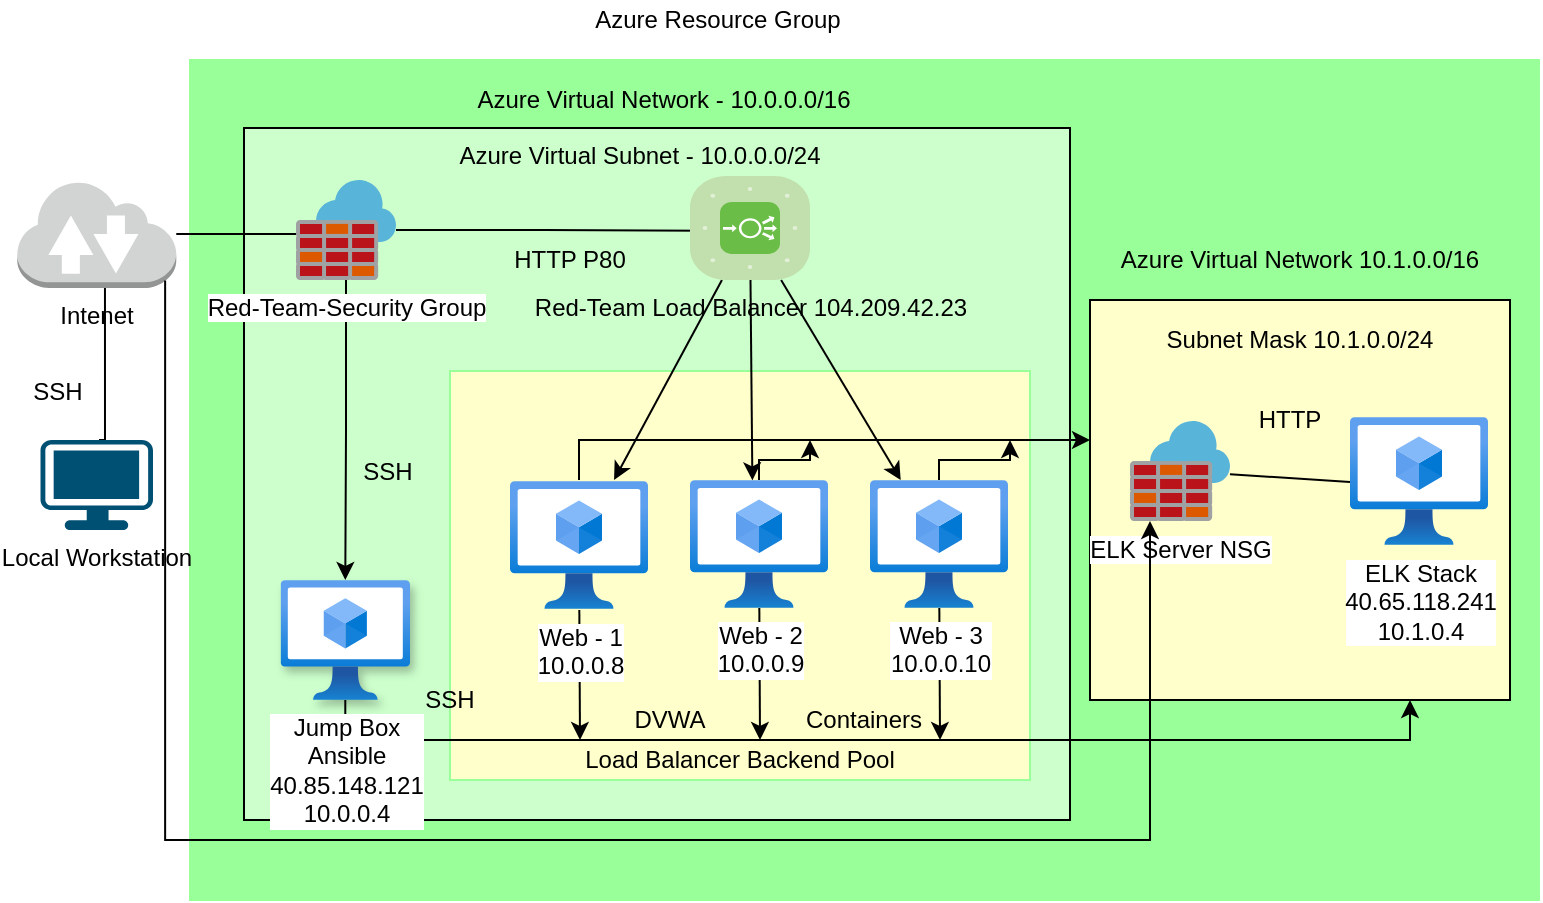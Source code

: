 <mxfile version="13.7.6" type="google"><diagram id="_CvRGwfRlR__MOY2IqUT" name="Page-1"><mxGraphModel dx="1038" dy="548" grid="1" gridSize="10" guides="1" tooltips="1" connect="1" arrows="1" fold="1" page="1" pageScale="1" pageWidth="1654" pageHeight="2336" math="0" shadow="0"><root><mxCell id="0"/><mxCell id="1" parent="0"/><mxCell id="aF_HN1WLAERR_NGbHa-1-68" value="" style="rounded=0;whiteSpace=wrap;html=1;shadow=0;strokeColor=#99FF99;fillColor=#99FF99;" vertex="1" parent="1"><mxGeometry x="100" y="100" width="674.5" height="420" as="geometry"/></mxCell><mxCell id="aF_HN1WLAERR_NGbHa-1-69" value="" style="rounded=0;whiteSpace=wrap;html=1;shadow=0;fillColor=#FFFFCC;" vertex="1" parent="1"><mxGeometry x="550" y="220" width="210" height="200" as="geometry"/></mxCell><mxCell id="aF_HN1WLAERR_NGbHa-1-66" value="" style="rounded=0;whiteSpace=wrap;html=1;shadow=0;fillColor=#CCFFCC;" vertex="1" parent="1"><mxGeometry x="127" y="134" width="413" height="346" as="geometry"/></mxCell><mxCell id="aF_HN1WLAERR_NGbHa-1-96" value="" style="rounded=0;whiteSpace=wrap;html=1;shadow=0;strokeColor=#99FF99;fillColor=#FFFFCC;" vertex="1" parent="1"><mxGeometry x="230" y="255.5" width="290" height="204.5" as="geometry"/></mxCell><mxCell id="aF_HN1WLAERR_NGbHa-1-51" style="edgeStyle=orthogonalEdgeStyle;rounded=0;orthogonalLoop=1;jettySize=auto;html=1;entryX=0.539;entryY=0.63;entryDx=0;entryDy=0;entryPerimeter=0;" edge="1" parent="1"><mxGeometry relative="1" as="geometry"><mxPoint x="54.5" y="290" as="sourcePoint"/><mxPoint x="57.481" y="194.02" as="targetPoint"/><Array as="points"><mxPoint x="57" y="290"/></Array></mxGeometry></mxCell><mxCell id="aF_HN1WLAERR_NGbHa-1-1" value="Local Workstation" style="points=[[0.03,0.03,0],[0.5,0,0],[0.97,0.03,0],[1,0.4,0],[0.97,0.745,0],[0.5,1,0],[0.03,0.745,0],[0,0.4,0]];verticalLabelPosition=bottom;html=1;verticalAlign=top;aspect=fixed;align=center;pointerEvents=1;shape=mxgraph.cisco19.workstation;fillColor=#005073;strokeColor=none;" vertex="1" parent="1"><mxGeometry x="25.25" y="290" width="56.25" height="45" as="geometry"/></mxCell><mxCell id="aF_HN1WLAERR_NGbHa-1-53" style="edgeStyle=orthogonalEdgeStyle;rounded=0;orthogonalLoop=1;jettySize=auto;html=1;entryX=0.4;entryY=0.54;entryDx=0;entryDy=0;entryPerimeter=0;" edge="1" parent="1" source="aF_HN1WLAERR_NGbHa-1-2" target="aF_HN1WLAERR_NGbHa-1-9"><mxGeometry relative="1" as="geometry"/></mxCell><mxCell id="aF_HN1WLAERR_NGbHa-1-2" value="Intenet" style="outlineConnect=0;dashed=0;verticalLabelPosition=bottom;verticalAlign=top;align=center;html=1;shape=mxgraph.aws3.internet_2;fillColor=#D2D3D3;gradientColor=none;" vertex="1" parent="1"><mxGeometry x="13.63" y="160" width="79.5" height="54" as="geometry"/></mxCell><mxCell id="aF_HN1WLAERR_NGbHa-1-60" style="edgeStyle=none;rounded=0;orthogonalLoop=1;jettySize=auto;html=1;" edge="1" parent="1" source="aF_HN1WLAERR_NGbHa-1-3"><mxGeometry relative="1" as="geometry"><mxPoint x="295" y="440" as="targetPoint"/></mxGeometry></mxCell><mxCell id="aF_HN1WLAERR_NGbHa-1-78" style="edgeStyle=elbowEdgeStyle;rounded=0;orthogonalLoop=1;jettySize=auto;elbow=vertical;html=1;" edge="1" parent="1" source="aF_HN1WLAERR_NGbHa-1-3" target="aF_HN1WLAERR_NGbHa-1-69"><mxGeometry relative="1" as="geometry"><Array as="points"><mxPoint x="530" y="290"/></Array></mxGeometry></mxCell><mxCell id="aF_HN1WLAERR_NGbHa-1-3" value="Web - 1&lt;br&gt;10.0.0.8" style="aspect=fixed;html=1;points=[];align=center;image;fontSize=12;image=img/lib/azure2/compute/Virtual_Machines_Classic.svg;" vertex="1" parent="1"><mxGeometry x="260" y="310" width="69" height="65" as="geometry"/></mxCell><mxCell id="aF_HN1WLAERR_NGbHa-1-62" style="edgeStyle=none;rounded=0;orthogonalLoop=1;jettySize=auto;html=1;" edge="1" parent="1" source="aF_HN1WLAERR_NGbHa-1-5"><mxGeometry relative="1" as="geometry"><mxPoint x="475" y="440" as="targetPoint"/></mxGeometry></mxCell><mxCell id="aF_HN1WLAERR_NGbHa-1-80" style="edgeStyle=elbowEdgeStyle;rounded=0;orthogonalLoop=1;jettySize=auto;elbow=vertical;html=1;" edge="1" parent="1" source="aF_HN1WLAERR_NGbHa-1-5"><mxGeometry relative="1" as="geometry"><mxPoint x="510" y="290" as="targetPoint"/></mxGeometry></mxCell><mxCell id="aF_HN1WLAERR_NGbHa-1-5" value="Web - 3&lt;br&gt;10.0.0.10" style="aspect=fixed;html=1;points=[];align=center;image;fontSize=12;image=img/lib/azure2/compute/Virtual_Machines_Classic.svg;" vertex="1" parent="1"><mxGeometry x="440" y="310" width="69" height="64" as="geometry"/></mxCell><mxCell id="aF_HN1WLAERR_NGbHa-1-103" style="edgeStyle=orthogonalEdgeStyle;rounded=0;orthogonalLoop=1;jettySize=auto;html=1;" edge="1" parent="1" source="aF_HN1WLAERR_NGbHa-1-6" target="aF_HN1WLAERR_NGbHa-1-69"><mxGeometry relative="1" as="geometry"><mxPoint x="730" y="546" as="targetPoint"/><Array as="points"><mxPoint x="178" y="440"/><mxPoint x="710" y="440"/></Array></mxGeometry></mxCell><mxCell id="aF_HN1WLAERR_NGbHa-1-6" value="Jump Box&lt;br&gt;Ansible&lt;br&gt;40.85.148.121&lt;br&gt;10.0.0.4" style="aspect=fixed;html=1;points=[];align=center;image;fontSize=12;image=img/lib/azure2/compute/Virtual_Machines_Classic.svg;shadow=1;" vertex="1" parent="1"><mxGeometry x="145.31" y="360" width="64.69" height="60" as="geometry"/></mxCell><mxCell id="aF_HN1WLAERR_NGbHa-1-7" value="ELK Stack&lt;br&gt;40.65.118.241&lt;br&gt;10.1.0.4" style="aspect=fixed;html=1;points=[];align=center;image;fontSize=12;image=img/lib/azure2/compute/Virtual_Machines_Classic.svg;" vertex="1" parent="1"><mxGeometry x="680" y="278.5" width="69" height="64" as="geometry"/></mxCell><mxCell id="aF_HN1WLAERR_NGbHa-1-8" value="ELK Server NSG" style="aspect=fixed;html=1;points=[];align=center;image;fontSize=12;image=img/lib/mscae/Azure_Firewall.svg;" vertex="1" parent="1"><mxGeometry x="570" y="280.5" width="50" height="50" as="geometry"/></mxCell><mxCell id="aF_HN1WLAERR_NGbHa-1-54" style="edgeStyle=orthogonalEdgeStyle;rounded=0;orthogonalLoop=1;jettySize=auto;html=1;" edge="1" parent="1" source="aF_HN1WLAERR_NGbHa-1-9" target="aF_HN1WLAERR_NGbHa-1-6"><mxGeometry relative="1" as="geometry"><mxPoint x="215" y="350" as="targetPoint"/></mxGeometry></mxCell><mxCell id="aF_HN1WLAERR_NGbHa-1-55" style="edgeStyle=orthogonalEdgeStyle;rounded=0;orthogonalLoop=1;jettySize=auto;html=1;entryX=0.24;entryY=0.527;entryDx=0;entryDy=0;entryPerimeter=0;" edge="1" parent="1" source="aF_HN1WLAERR_NGbHa-1-9" target="aF_HN1WLAERR_NGbHa-1-10"><mxGeometry relative="1" as="geometry"/></mxCell><mxCell id="aF_HN1WLAERR_NGbHa-1-9" value="Red-Team-Security Group" style="aspect=fixed;html=1;points=[];align=center;image;fontSize=12;image=img/lib/mscae/Azure_Firewall.svg;shadow=0;" vertex="1" parent="1"><mxGeometry x="153" y="160" width="50" height="50" as="geometry"/></mxCell><mxCell id="aF_HN1WLAERR_NGbHa-1-57" style="edgeStyle=none;rounded=0;orthogonalLoop=1;jettySize=auto;html=1;" edge="1" parent="1" source="aF_HN1WLAERR_NGbHa-1-10" target="aF_HN1WLAERR_NGbHa-1-3"><mxGeometry relative="1" as="geometry"/></mxCell><mxCell id="aF_HN1WLAERR_NGbHa-1-58" style="edgeStyle=none;rounded=0;orthogonalLoop=1;jettySize=auto;html=1;entryX=0.452;entryY=0.003;entryDx=0;entryDy=0;entryPerimeter=0;" edge="1" parent="1" source="aF_HN1WLAERR_NGbHa-1-10" target="aF_HN1WLAERR_NGbHa-1-4"><mxGeometry relative="1" as="geometry"><mxPoint x="380" y="280" as="targetPoint"/></mxGeometry></mxCell><mxCell id="aF_HN1WLAERR_NGbHa-1-59" style="edgeStyle=none;rounded=0;orthogonalLoop=1;jettySize=auto;html=1;" edge="1" parent="1" source="aF_HN1WLAERR_NGbHa-1-10" target="aF_HN1WLAERR_NGbHa-1-5"><mxGeometry relative="1" as="geometry"/></mxCell><mxCell id="aF_HN1WLAERR_NGbHa-1-10" value="Red-Team Load Balancer 104.209.42.23" style="verticalLabelPosition=bottom;html=1;fillColor=#6ABD46;strokeColor=#ffffff;verticalAlign=top;align=center;points=[[0.085,0.085,0],[0.915,0.085,0],[0.915,0.915,0],[0.085,0.915,0],[0.25,0,0],[0.5,0,0],[0.75,0,0],[1,0.25,0],[1,0.5,0],[1,0.75,0],[0.75,1,0],[0.5,1,0],[0.25,1,0],[0,0.75,0],[0,0.5,0],[0,0.25,0]];pointerEvents=1;shape=mxgraph.cisco_safe.compositeIcon;bgIcon=mxgraph.cisco_safe.architecture.generic_appliance;resIcon=mxgraph.cisco_safe.architecture.load_balancer;" vertex="1" parent="1"><mxGeometry x="350" y="158" width="60" height="52" as="geometry"/></mxCell><mxCell id="aF_HN1WLAERR_NGbHa-1-61" style="edgeStyle=none;rounded=0;orthogonalLoop=1;jettySize=auto;html=1;" edge="1" parent="1" source="aF_HN1WLAERR_NGbHa-1-4"><mxGeometry relative="1" as="geometry"><mxPoint x="385" y="440" as="targetPoint"/></mxGeometry></mxCell><mxCell id="aF_HN1WLAERR_NGbHa-1-79" style="edgeStyle=elbowEdgeStyle;rounded=0;orthogonalLoop=1;jettySize=auto;elbow=vertical;html=1;" edge="1" parent="1" source="aF_HN1WLAERR_NGbHa-1-4"><mxGeometry relative="1" as="geometry"><mxPoint x="410" y="290" as="targetPoint"/></mxGeometry></mxCell><mxCell id="aF_HN1WLAERR_NGbHa-1-4" value="Web - 2&lt;br&gt;10.0.0.9" style="aspect=fixed;html=1;points=[];align=center;image;fontSize=12;image=img/lib/azure2/compute/Virtual_Machines_Classic.svg;" vertex="1" parent="1"><mxGeometry x="350" y="310" width="69" height="64" as="geometry"/></mxCell><mxCell id="aF_HN1WLAERR_NGbHa-1-71" style="edgeStyle=elbowEdgeStyle;rounded=0;orthogonalLoop=1;jettySize=auto;html=1;exitX=0.93;exitY=0.93;exitDx=0;exitDy=0;exitPerimeter=0;" edge="1" parent="1" source="aF_HN1WLAERR_NGbHa-1-2" target="aF_HN1WLAERR_NGbHa-1-8"><mxGeometry relative="1" as="geometry"><mxPoint x="100" y="570" as="targetPoint"/><Array as="points"><mxPoint x="580" y="490"/><mxPoint x="320" y="500"/><mxPoint x="84" y="390"/></Array></mxGeometry></mxCell><mxCell id="aF_HN1WLAERR_NGbHa-1-83" value="Azure Resource Group" style="text;html=1;strokeColor=none;fillColor=none;align=center;verticalAlign=middle;whiteSpace=wrap;rounded=0;shadow=0;" vertex="1" parent="1"><mxGeometry x="219" y="70" width="290" height="20" as="geometry"/></mxCell><mxCell id="aF_HN1WLAERR_NGbHa-1-84" value="Azure Virtual Network - 10.0.0.0/16" style="text;html=1;strokeColor=none;fillColor=none;align=center;verticalAlign=middle;whiteSpace=wrap;rounded=0;shadow=0;" vertex="1" parent="1"><mxGeometry x="220" y="110" width="234" height="20" as="geometry"/></mxCell><mxCell id="aF_HN1WLAERR_NGbHa-1-87" value="SSH" style="text;html=1;strokeColor=none;fillColor=none;align=center;verticalAlign=middle;whiteSpace=wrap;rounded=0;shadow=0;" vertex="1" parent="1"><mxGeometry x="13.63" y="255.5" width="40" height="20" as="geometry"/></mxCell><mxCell id="aF_HN1WLAERR_NGbHa-1-89" value="Azure Virtual Subnet - 10.0.0.0/24" style="text;html=1;strokeColor=none;fillColor=none;align=center;verticalAlign=middle;whiteSpace=wrap;rounded=0;shadow=0;" vertex="1" parent="1"><mxGeometry x="220" y="138" width="210" height="20" as="geometry"/></mxCell><mxCell id="aF_HN1WLAERR_NGbHa-1-93" value="HTTP P80" style="text;html=1;strokeColor=none;fillColor=none;align=center;verticalAlign=middle;whiteSpace=wrap;rounded=0;shadow=0;" vertex="1" parent="1"><mxGeometry x="260" y="190" width="60" height="20" as="geometry"/></mxCell><mxCell id="aF_HN1WLAERR_NGbHa-1-94" value="SSH" style="text;html=1;strokeColor=none;fillColor=none;align=center;verticalAlign=middle;whiteSpace=wrap;rounded=0;shadow=0;" vertex="1" parent="1"><mxGeometry x="179" y="295.5" width="40" height="20" as="geometry"/></mxCell><mxCell id="aF_HN1WLAERR_NGbHa-1-95" value="SSH" style="text;html=1;strokeColor=none;fillColor=none;align=center;verticalAlign=middle;whiteSpace=wrap;rounded=0;shadow=0;" vertex="1" parent="1"><mxGeometry x="210" y="410" width="40" height="20" as="geometry"/></mxCell><mxCell id="aF_HN1WLAERR_NGbHa-1-98" value="HTTP" style="text;html=1;strokeColor=none;fillColor=none;align=center;verticalAlign=middle;whiteSpace=wrap;rounded=0;shadow=0;" vertex="1" parent="1"><mxGeometry x="630" y="270" width="40" height="20" as="geometry"/></mxCell><mxCell id="aF_HN1WLAERR_NGbHa-1-101" value="Azure Virtual Network 10.1.0.0/16" style="text;html=1;strokeColor=none;fillColor=none;align=center;verticalAlign=middle;whiteSpace=wrap;rounded=0;shadow=0;" vertex="1" parent="1"><mxGeometry x="560" y="190" width="190" height="20" as="geometry"/></mxCell><mxCell id="aF_HN1WLAERR_NGbHa-1-102" value="Subnet Mask 10.1.0.0/24" style="text;html=1;strokeColor=none;fillColor=none;align=center;verticalAlign=middle;whiteSpace=wrap;rounded=0;shadow=0;" vertex="1" parent="1"><mxGeometry x="560" y="230" width="190" height="20" as="geometry"/></mxCell><mxCell id="aF_HN1WLAERR_NGbHa-1-105" value="Load Balancer Backend Pool" style="text;html=1;strokeColor=none;fillColor=none;align=center;verticalAlign=middle;whiteSpace=wrap;rounded=0;shadow=0;" vertex="1" parent="1"><mxGeometry x="270" y="440" width="210" height="20" as="geometry"/></mxCell><mxCell id="aF_HN1WLAERR_NGbHa-1-109" value="DVWA" style="text;html=1;strokeColor=none;fillColor=none;align=center;verticalAlign=middle;whiteSpace=wrap;rounded=0;shadow=0;" vertex="1" parent="1"><mxGeometry x="320" y="420" width="40" height="20" as="geometry"/></mxCell><mxCell id="aF_HN1WLAERR_NGbHa-1-110" value="Containers" style="text;html=1;strokeColor=none;fillColor=none;align=center;verticalAlign=middle;whiteSpace=wrap;rounded=0;shadow=0;" vertex="1" parent="1"><mxGeometry x="387.25" y="420" width="100" height="20" as="geometry"/></mxCell><mxCell id="aF_HN1WLAERR_NGbHa-1-119" value="" style="endArrow=none;html=1;" edge="1" parent="1" source="aF_HN1WLAERR_NGbHa-1-8"><mxGeometry width="50" height="50" relative="1" as="geometry"><mxPoint x="370" y="410" as="sourcePoint"/><mxPoint x="680" y="311" as="targetPoint"/><Array as="points"/></mxGeometry></mxCell></root></mxGraphModel></diagram></mxfile>